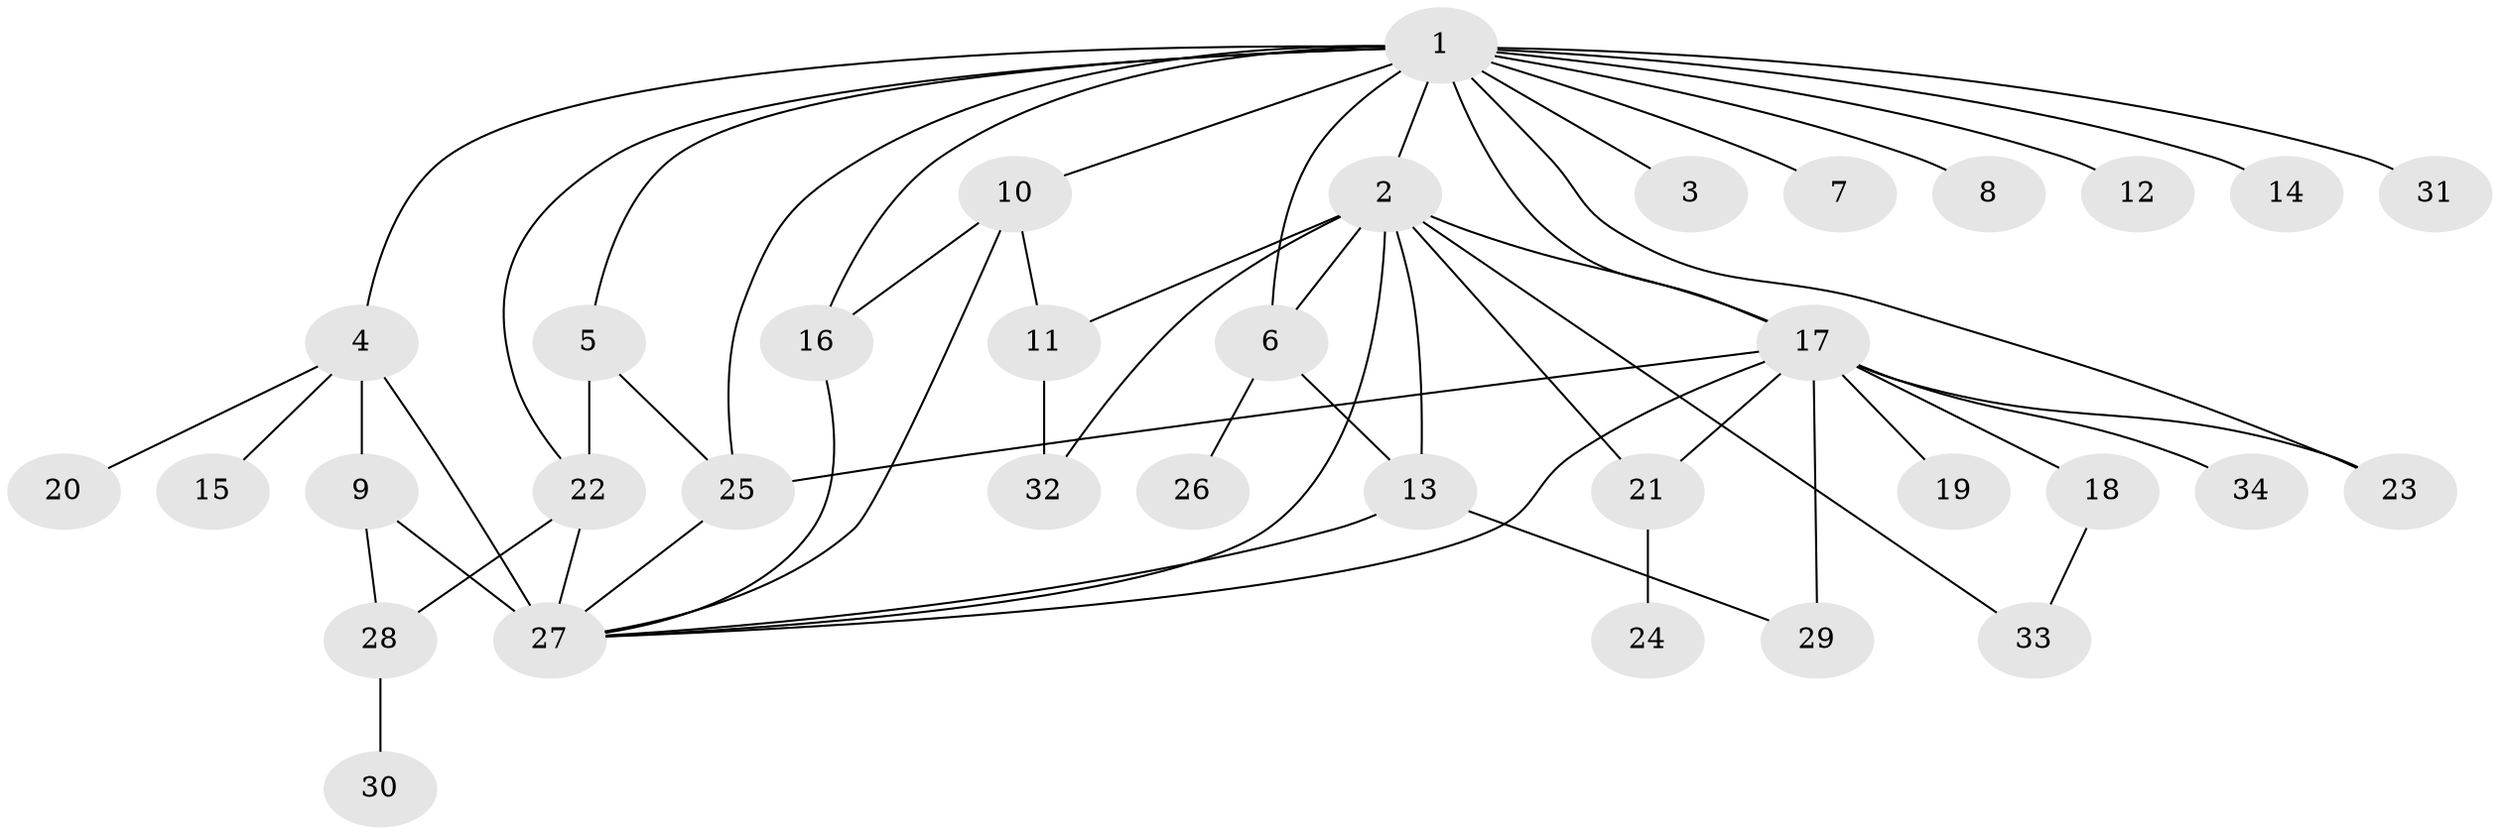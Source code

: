 // original degree distribution, {18: 0.015384615384615385, 11: 0.015384615384615385, 2: 0.2, 6: 0.015384615384615385, 1: 0.46153846153846156, 7: 0.015384615384615385, 5: 0.06153846153846154, 3: 0.1076923076923077, 4: 0.07692307692307693, 12: 0.015384615384615385, 13: 0.015384615384615385}
// Generated by graph-tools (version 1.1) at 2025/35/03/09/25 02:35:26]
// undirected, 34 vertices, 55 edges
graph export_dot {
graph [start="1"]
  node [color=gray90,style=filled];
  1;
  2;
  3;
  4;
  5;
  6;
  7;
  8;
  9;
  10;
  11;
  12;
  13;
  14;
  15;
  16;
  17;
  18;
  19;
  20;
  21;
  22;
  23;
  24;
  25;
  26;
  27;
  28;
  29;
  30;
  31;
  32;
  33;
  34;
  1 -- 2 [weight=1.0];
  1 -- 3 [weight=1.0];
  1 -- 4 [weight=1.0];
  1 -- 5 [weight=1.0];
  1 -- 6 [weight=1.0];
  1 -- 7 [weight=1.0];
  1 -- 8 [weight=1.0];
  1 -- 10 [weight=1.0];
  1 -- 12 [weight=1.0];
  1 -- 14 [weight=1.0];
  1 -- 16 [weight=1.0];
  1 -- 17 [weight=1.0];
  1 -- 22 [weight=1.0];
  1 -- 23 [weight=1.0];
  1 -- 25 [weight=1.0];
  1 -- 31 [weight=1.0];
  2 -- 6 [weight=1.0];
  2 -- 11 [weight=1.0];
  2 -- 13 [weight=2.0];
  2 -- 17 [weight=1.0];
  2 -- 21 [weight=1.0];
  2 -- 27 [weight=1.0];
  2 -- 32 [weight=1.0];
  2 -- 33 [weight=1.0];
  4 -- 9 [weight=1.0];
  4 -- 15 [weight=1.0];
  4 -- 20 [weight=1.0];
  4 -- 27 [weight=1.0];
  5 -- 22 [weight=3.0];
  5 -- 25 [weight=1.0];
  6 -- 13 [weight=1.0];
  6 -- 26 [weight=1.0];
  9 -- 27 [weight=6.0];
  9 -- 28 [weight=1.0];
  10 -- 11 [weight=1.0];
  10 -- 16 [weight=1.0];
  10 -- 27 [weight=1.0];
  11 -- 32 [weight=1.0];
  13 -- 27 [weight=1.0];
  13 -- 29 [weight=1.0];
  16 -- 27 [weight=1.0];
  17 -- 18 [weight=1.0];
  17 -- 19 [weight=1.0];
  17 -- 21 [weight=1.0];
  17 -- 23 [weight=1.0];
  17 -- 25 [weight=1.0];
  17 -- 27 [weight=1.0];
  17 -- 29 [weight=1.0];
  17 -- 34 [weight=1.0];
  18 -- 33 [weight=1.0];
  21 -- 24 [weight=1.0];
  22 -- 27 [weight=1.0];
  22 -- 28 [weight=1.0];
  25 -- 27 [weight=1.0];
  28 -- 30 [weight=1.0];
}
